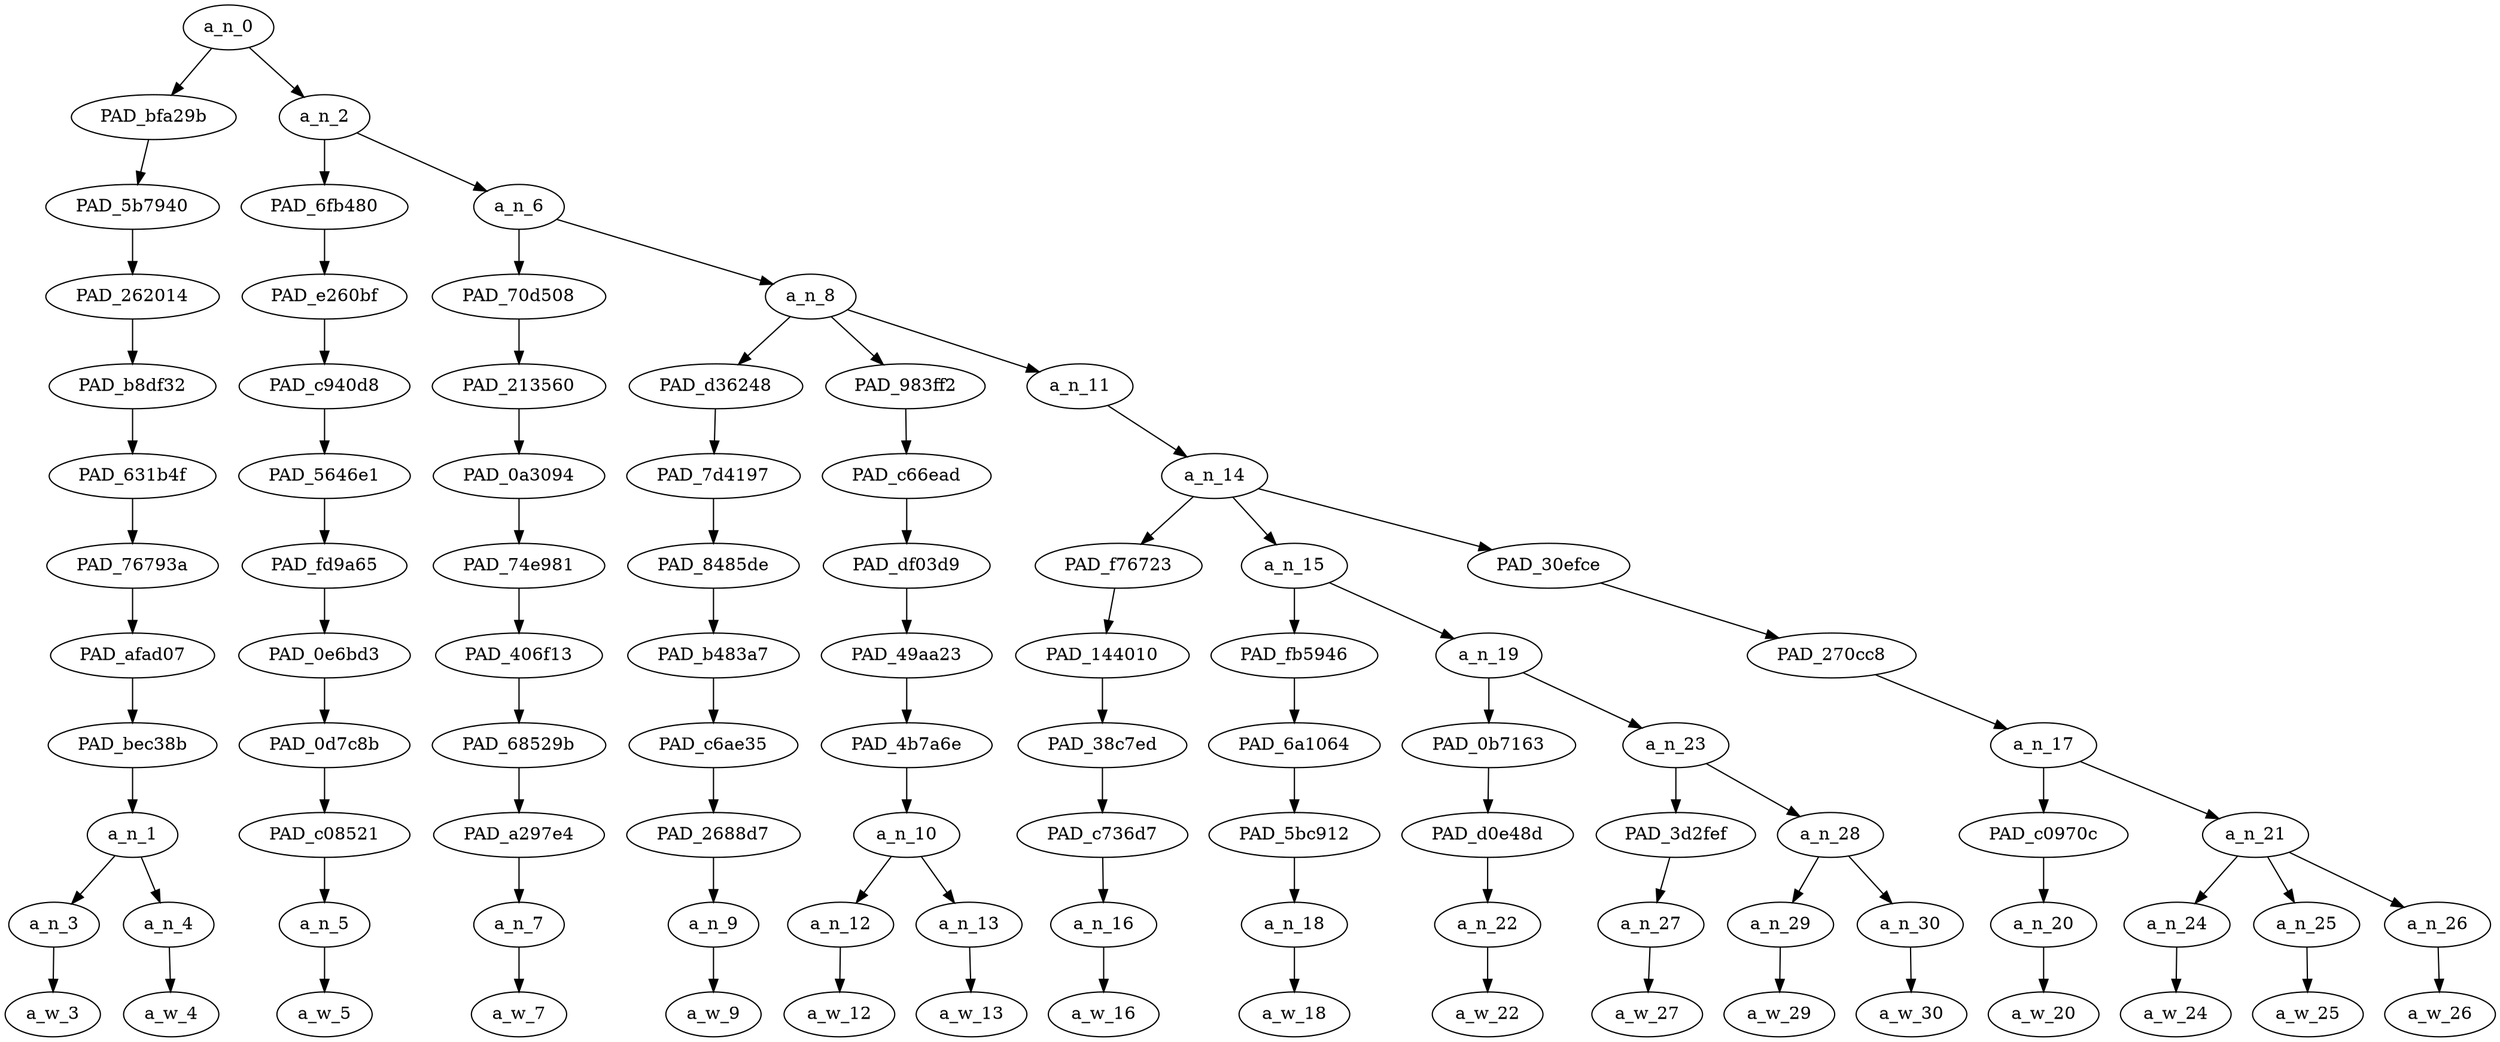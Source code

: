 strict digraph "" {
	a_n_0	[div_dir=1,
		index=0,
		level=11,
		pos="1.9921875,11!",
		text_span="[0, 1, 2, 3, 4, 5, 6, 7, 8, 9, 10, 11, 12, 13, 14, 15, 16]",
		value=1.00000001];
	PAD_bfa29b	[div_dir=1,
		index=0,
		level=10,
		pos="0.5,10!",
		text_span="[0, 1]",
		value=0.15145594];
	a_n_0 -> PAD_bfa29b;
	a_n_2	[div_dir=1,
		index=1,
		level=10,
		pos="3.484375,10!",
		text_span="[2, 3, 4, 5, 6, 7, 8, 9, 10, 11, 12, 13, 14, 15, 16]",
		value=0.84733935];
	a_n_0 -> a_n_2;
	PAD_5b7940	[div_dir=1,
		index=0,
		level=9,
		pos="0.5,9!",
		text_span="[0, 1]",
		value=0.15145594];
	PAD_bfa29b -> PAD_5b7940;
	PAD_262014	[div_dir=1,
		index=0,
		level=8,
		pos="0.5,8!",
		text_span="[0, 1]",
		value=0.15145594];
	PAD_5b7940 -> PAD_262014;
	PAD_b8df32	[div_dir=1,
		index=0,
		level=7,
		pos="0.5,7!",
		text_span="[0, 1]",
		value=0.15145594];
	PAD_262014 -> PAD_b8df32;
	PAD_631b4f	[div_dir=1,
		index=0,
		level=6,
		pos="0.5,6!",
		text_span="[0, 1]",
		value=0.15145594];
	PAD_b8df32 -> PAD_631b4f;
	PAD_76793a	[div_dir=1,
		index=0,
		level=5,
		pos="0.5,5!",
		text_span="[0, 1]",
		value=0.15145594];
	PAD_631b4f -> PAD_76793a;
	PAD_afad07	[div_dir=1,
		index=0,
		level=4,
		pos="0.5,4!",
		text_span="[0, 1]",
		value=0.15145594];
	PAD_76793a -> PAD_afad07;
	PAD_bec38b	[div_dir=1,
		index=0,
		level=3,
		pos="0.5,3!",
		text_span="[0, 1]",
		value=0.15145594];
	PAD_afad07 -> PAD_bec38b;
	a_n_1	[div_dir=1,
		index=0,
		level=2,
		pos="0.5,2!",
		text_span="[0, 1]",
		value=0.15145594];
	PAD_bec38b -> a_n_1;
	a_n_3	[div_dir=1,
		index=0,
		level=1,
		pos="0.0,1!",
		text_span="[0]",
		value=0.08697349];
	a_n_1 -> a_n_3;
	a_n_4	[div_dir=1,
		index=1,
		level=1,
		pos="1.0,1!",
		text_span="[1]",
		value=0.06421068];
	a_n_1 -> a_n_4;
	a_w_3	[div_dir=0,
		index=0,
		level=0,
		pos="0,0!",
		text_span="[0]",
		value=ditto];
	a_n_3 -> a_w_3;
	a_w_4	[div_dir=0,
		index=1,
		level=0,
		pos="1,0!",
		text_span="[1]",
		value=trump];
	a_n_4 -> a_w_4;
	PAD_6fb480	[div_dir=1,
		index=1,
		level=9,
		pos="2.0,9!",
		text_span="[2]",
		value=0.03749705];
	a_n_2 -> PAD_6fb480;
	a_n_6	[div_dir=1,
		index=2,
		level=9,
		pos="4.96875,9!",
		text_span="[3, 4, 5, 6, 7, 8, 9, 10, 11, 12, 13, 14, 15, 16]",
		value=0.80865205];
	a_n_2 -> a_n_6;
	PAD_e260bf	[div_dir=1,
		index=1,
		level=8,
		pos="2.0,8!",
		text_span="[2]",
		value=0.03749705];
	PAD_6fb480 -> PAD_e260bf;
	PAD_c940d8	[div_dir=1,
		index=1,
		level=7,
		pos="2.0,7!",
		text_span="[2]",
		value=0.03749705];
	PAD_e260bf -> PAD_c940d8;
	PAD_5646e1	[div_dir=1,
		index=1,
		level=6,
		pos="2.0,6!",
		text_span="[2]",
		value=0.03749705];
	PAD_c940d8 -> PAD_5646e1;
	PAD_fd9a65	[div_dir=1,
		index=1,
		level=5,
		pos="2.0,5!",
		text_span="[2]",
		value=0.03749705];
	PAD_5646e1 -> PAD_fd9a65;
	PAD_0e6bd3	[div_dir=1,
		index=1,
		level=4,
		pos="2.0,4!",
		text_span="[2]",
		value=0.03749705];
	PAD_fd9a65 -> PAD_0e6bd3;
	PAD_0d7c8b	[div_dir=1,
		index=1,
		level=3,
		pos="2.0,3!",
		text_span="[2]",
		value=0.03749705];
	PAD_0e6bd3 -> PAD_0d7c8b;
	PAD_c08521	[div_dir=1,
		index=1,
		level=2,
		pos="2.0,2!",
		text_span="[2]",
		value=0.03749705];
	PAD_0d7c8b -> PAD_c08521;
	a_n_5	[div_dir=1,
		index=2,
		level=1,
		pos="2.0,1!",
		text_span="[2]",
		value=0.03749705];
	PAD_c08521 -> a_n_5;
	a_w_5	[div_dir=0,
		index=2,
		level=0,
		pos="2,0!",
		text_span="[2]",
		value=has];
	a_n_5 -> a_w_5;
	PAD_70d508	[div_dir=1,
		index=2,
		level=8,
		pos="3.0,8!",
		text_span="[3]",
		value=0.03584696];
	a_n_6 -> PAD_70d508;
	a_n_8	[div_dir=1,
		index=3,
		level=8,
		pos="6.9375,8!",
		text_span="[4, 5, 6, 7, 8, 9, 10, 11, 12, 13, 14, 15, 16]",
		value=0.77159760];
	a_n_6 -> a_n_8;
	PAD_213560	[div_dir=1,
		index=2,
		level=7,
		pos="3.0,7!",
		text_span="[3]",
		value=0.03584696];
	PAD_70d508 -> PAD_213560;
	PAD_0a3094	[div_dir=1,
		index=2,
		level=6,
		pos="3.0,6!",
		text_span="[3]",
		value=0.03584696];
	PAD_213560 -> PAD_0a3094;
	PAD_74e981	[div_dir=1,
		index=2,
		level=5,
		pos="3.0,5!",
		text_span="[3]",
		value=0.03584696];
	PAD_0a3094 -> PAD_74e981;
	PAD_406f13	[div_dir=1,
		index=2,
		level=4,
		pos="3.0,4!",
		text_span="[3]",
		value=0.03584696];
	PAD_74e981 -> PAD_406f13;
	PAD_68529b	[div_dir=1,
		index=2,
		level=3,
		pos="3.0,3!",
		text_span="[3]",
		value=0.03584696];
	PAD_406f13 -> PAD_68529b;
	PAD_a297e4	[div_dir=1,
		index=2,
		level=2,
		pos="3.0,2!",
		text_span="[3]",
		value=0.03584696];
	PAD_68529b -> PAD_a297e4;
	a_n_7	[div_dir=1,
		index=3,
		level=1,
		pos="3.0,1!",
		text_span="[3]",
		value=0.03584696];
	PAD_a297e4 -> a_n_7;
	a_w_7	[div_dir=0,
		index=3,
		level=0,
		pos="3,0!",
		text_span="[3]",
		value=been];
	a_n_7 -> a_w_7;
	PAD_d36248	[div_dir=1,
		index=3,
		level=7,
		pos="4.0,7!",
		text_span="[4]",
		value=0.06321472];
	a_n_8 -> PAD_d36248;
	PAD_983ff2	[div_dir=1,
		index=4,
		level=7,
		pos="5.5,7!",
		text_span="[5, 6]",
		value=0.27713823];
	a_n_8 -> PAD_983ff2;
	a_n_11	[div_dir=1,
		index=5,
		level=7,
		pos="11.3125,7!",
		text_span="[7, 8, 9, 10, 11, 12, 13, 14, 15, 16]",
		value=0.43001209];
	a_n_8 -> a_n_11;
	PAD_7d4197	[div_dir=1,
		index=3,
		level=6,
		pos="4.0,6!",
		text_span="[4]",
		value=0.06321472];
	PAD_d36248 -> PAD_7d4197;
	PAD_8485de	[div_dir=1,
		index=3,
		level=5,
		pos="4.0,5!",
		text_span="[4]",
		value=0.06321472];
	PAD_7d4197 -> PAD_8485de;
	PAD_b483a7	[div_dir=1,
		index=3,
		level=4,
		pos="4.0,4!",
		text_span="[4]",
		value=0.06321472];
	PAD_8485de -> PAD_b483a7;
	PAD_c6ae35	[div_dir=1,
		index=3,
		level=3,
		pos="4.0,3!",
		text_span="[4]",
		value=0.06321472];
	PAD_b483a7 -> PAD_c6ae35;
	PAD_2688d7	[div_dir=1,
		index=3,
		level=2,
		pos="4.0,2!",
		text_span="[4]",
		value=0.06321472];
	PAD_c6ae35 -> PAD_2688d7;
	a_n_9	[div_dir=1,
		index=4,
		level=1,
		pos="4.0,1!",
		text_span="[4]",
		value=0.06321472];
	PAD_2688d7 -> a_n_9;
	a_w_9	[div_dir=0,
		index=4,
		level=0,
		pos="4,0!",
		text_span="[4]",
		value=kissing];
	a_n_9 -> a_w_9;
	PAD_c66ead	[div_dir=1,
		index=4,
		level=6,
		pos="5.5,6!",
		text_span="[5, 6]",
		value=0.27713823];
	PAD_983ff2 -> PAD_c66ead;
	PAD_df03d9	[div_dir=1,
		index=4,
		level=5,
		pos="5.5,5!",
		text_span="[5, 6]",
		value=0.27713823];
	PAD_c66ead -> PAD_df03d9;
	PAD_49aa23	[div_dir=1,
		index=4,
		level=4,
		pos="5.5,4!",
		text_span="[5, 6]",
		value=0.27713823];
	PAD_df03d9 -> PAD_49aa23;
	PAD_4b7a6e	[div_dir=1,
		index=4,
		level=3,
		pos="5.5,3!",
		text_span="[5, 6]",
		value=0.27713823];
	PAD_49aa23 -> PAD_4b7a6e;
	a_n_10	[div_dir=1,
		index=4,
		level=2,
		pos="5.5,2!",
		text_span="[5, 6]",
		value=0.27713823];
	PAD_4b7a6e -> a_n_10;
	a_n_12	[div_dir=1,
		index=5,
		level=1,
		pos="5.0,1!",
		text_span="[5]",
		value=0.22304227];
	a_n_10 -> a_n_12;
	a_n_13	[div_dir=1,
		index=6,
		level=1,
		pos="6.0,1!",
		text_span="[6]",
		value=0.05217325];
	a_n_10 -> a_n_13;
	a_w_12	[div_dir=0,
		index=5,
		level=0,
		pos="5,0!",
		text_span="[5]",
		value=kike];
	a_n_12 -> a_w_12;
	a_w_13	[div_dir=0,
		index=6,
		level=0,
		pos="6,0!",
		text_span="[6]",
		value=ass];
	a_n_13 -> a_w_13;
	a_n_14	[div_dir=1,
		index=5,
		level=6,
		pos="11.3125,6!",
		text_span="[7, 8, 9, 10, 11, 12, 13, 14, 15, 16]",
		value=0.42963529];
	a_n_11 -> a_n_14;
	PAD_f76723	[div_dir=1,
		index=6,
		level=5,
		pos="12.0,5!",
		text_span="[12]",
		value=0.03074170];
	a_n_14 -> PAD_f76723;
	a_n_15	[div_dir=1,
		index=5,
		level=5,
		pos="7.9375,5!",
		text_span="[7, 8, 9, 10, 11]",
		value=0.14219780];
	a_n_14 -> a_n_15;
	PAD_30efce	[div_dir=1,
		index=7,
		level=5,
		pos="14.0,5!",
		text_span="[13, 14, 15, 16]",
		value=0.25631897];
	a_n_14 -> PAD_30efce;
	PAD_144010	[div_dir=1,
		index=7,
		level=4,
		pos="12.0,4!",
		text_span="[12]",
		value=0.03074170];
	PAD_f76723 -> PAD_144010;
	PAD_38c7ed	[div_dir=1,
		index=8,
		level=3,
		pos="12.0,3!",
		text_span="[12]",
		value=0.03074170];
	PAD_144010 -> PAD_38c7ed;
	PAD_c736d7	[div_dir=1,
		index=9,
		level=2,
		pos="12.0,2!",
		text_span="[12]",
		value=0.03074170];
	PAD_38c7ed -> PAD_c736d7;
	a_n_16	[div_dir=1,
		index=12,
		level=1,
		pos="12.0,1!",
		text_span="[12]",
		value=0.03074170];
	PAD_c736d7 -> a_n_16;
	a_w_16	[div_dir=0,
		index=12,
		level=0,
		pos="12,0!",
		text_span="[12]",
		value=i];
	a_n_16 -> a_w_16;
	PAD_fb5946	[div_dir=1,
		index=5,
		level=4,
		pos="7.0,4!",
		text_span="[7]",
		value=0.02914369];
	a_n_15 -> PAD_fb5946;
	a_n_19	[div_dir=1,
		index=6,
		level=4,
		pos="8.875,4!",
		text_span="[8, 9, 10, 11]",
		value=0.11289549];
	a_n_15 -> a_n_19;
	PAD_6a1064	[div_dir=1,
		index=5,
		level=3,
		pos="7.0,3!",
		text_span="[7]",
		value=0.02914369];
	PAD_fb5946 -> PAD_6a1064;
	PAD_5bc912	[div_dir=1,
		index=5,
		level=2,
		pos="7.0,2!",
		text_span="[7]",
		value=0.02914369];
	PAD_6a1064 -> PAD_5bc912;
	a_n_18	[div_dir=1,
		index=7,
		level=1,
		pos="7.0,1!",
		text_span="[7]",
		value=0.02914369];
	PAD_5bc912 -> a_n_18;
	a_w_18	[div_dir=0,
		index=7,
		level=0,
		pos="7,0!",
		text_span="[7]",
		value=since];
	a_n_18 -> a_w_18;
	PAD_0b7163	[div_dir=1,
		index=6,
		level=3,
		pos="8.0,3!",
		text_span="[8]",
		value=0.02635650];
	a_n_19 -> PAD_0b7163;
	a_n_23	[div_dir=1,
		index=7,
		level=3,
		pos="9.75,3!",
		text_span="[9, 10, 11]",
		value=0.08638752];
	a_n_19 -> a_n_23;
	PAD_d0e48d	[div_dir=1,
		index=6,
		level=2,
		pos="8.0,2!",
		text_span="[8]",
		value=0.02635650];
	PAD_0b7163 -> PAD_d0e48d;
	a_n_22	[div_dir=1,
		index=8,
		level=1,
		pos="8.0,1!",
		text_span="[8]",
		value=0.02635650];
	PAD_d0e48d -> a_n_22;
	a_w_22	[div_dir=0,
		index=8,
		level=0,
		pos="8,0!",
		text_span="[8]",
		value=he];
	a_n_22 -> a_w_22;
	PAD_3d2fef	[div_dir=1,
		index=7,
		level=2,
		pos="9.0,2!",
		text_span="[9]",
		value=0.02815667];
	a_n_23 -> PAD_3d2fef;
	a_n_28	[div_dir=1,
		index=8,
		level=2,
		pos="10.5,2!",
		text_span="[10, 11]",
		value=0.05809109];
	a_n_23 -> a_n_28;
	a_n_27	[div_dir=1,
		index=9,
		level=1,
		pos="9.0,1!",
		text_span="[9]",
		value=0.02815667];
	PAD_3d2fef -> a_n_27;
	a_w_27	[div_dir=0,
		index=9,
		level=0,
		pos="9,0!",
		text_span="[9]",
		value=got];
	a_n_27 -> a_w_27;
	a_n_29	[div_dir=1,
		index=10,
		level=1,
		pos="10.0,1!",
		text_span="[10]",
		value=0.02577072];
	a_n_28 -> a_n_29;
	a_n_30	[div_dir=1,
		index=11,
		level=1,
		pos="11.0,1!",
		text_span="[11]",
		value=0.03219249];
	a_n_28 -> a_n_30;
	a_w_29	[div_dir=0,
		index=10,
		level=0,
		pos="10,0!",
		text_span="[10]",
		value=in];
	a_n_29 -> a_w_29;
	a_w_30	[div_dir=0,
		index=11,
		level=0,
		pos="11,0!",
		text_span="[11]",
		value=office];
	a_n_30 -> a_w_30;
	PAD_270cc8	[div_dir=1,
		index=8,
		level=4,
		pos="14.0,4!",
		text_span="[13, 14, 15, 16]",
		value=0.25631897];
	PAD_30efce -> PAD_270cc8;
	a_n_17	[div_dir=1,
		index=9,
		level=3,
		pos="14.0,3!",
		text_span="[13, 14, 15, 16]",
		value=0.25631897];
	PAD_270cc8 -> a_n_17;
	PAD_c0970c	[div_dir=1,
		index=10,
		level=2,
		pos="13.0,2!",
		text_span="[13]",
		value=0.02857479];
	a_n_17 -> PAD_c0970c;
	a_n_21	[div_dir=1,
		index=11,
		level=2,
		pos="15.0,2!",
		text_span="[14, 15, 16]",
		value=0.22745640];
	a_n_17 -> a_n_21;
	a_n_20	[div_dir=1,
		index=13,
		level=1,
		pos="13.0,1!",
		text_span="[13]",
		value=0.02857479];
	PAD_c0970c -> a_n_20;
	a_w_20	[div_dir=0,
		index=13,
		level=0,
		pos="13,0!",
		text_span="[13]",
		value=will];
	a_n_20 -> a_w_20;
	a_n_24	[div_dir=1,
		index=14,
		level=1,
		pos="14.0,1!",
		text_span="[14]",
		value=0.03005414];
	a_n_21 -> a_n_24;
	a_n_25	[div_dir=1,
		index=15,
		level=1,
		pos="15.0,1!",
		text_span="[15]",
		value=0.12323274];
	a_n_21 -> a_n_25;
	a_n_26	[div_dir=1,
		index=16,
		level=1,
		pos="16.0,1!",
		text_span="[16]",
		value=0.07387678];
	a_n_21 -> a_n_26;
	a_w_24	[div_dir=0,
		index=14,
		level=0,
		pos="14,0!",
		text_span="[14]",
		value=take];
	a_n_24 -> a_w_24;
	a_w_25	[div_dir=0,
		index=15,
		level=0,
		pos="15,0!",
		text_span="[15]",
		value=nehlen];
	a_n_25 -> a_w_25;
	a_w_26	[div_dir=0,
		index=16,
		level=0,
		pos="16,0!",
		text_span="[16]",
		value=anyday];
	a_n_26 -> a_w_26;
}
